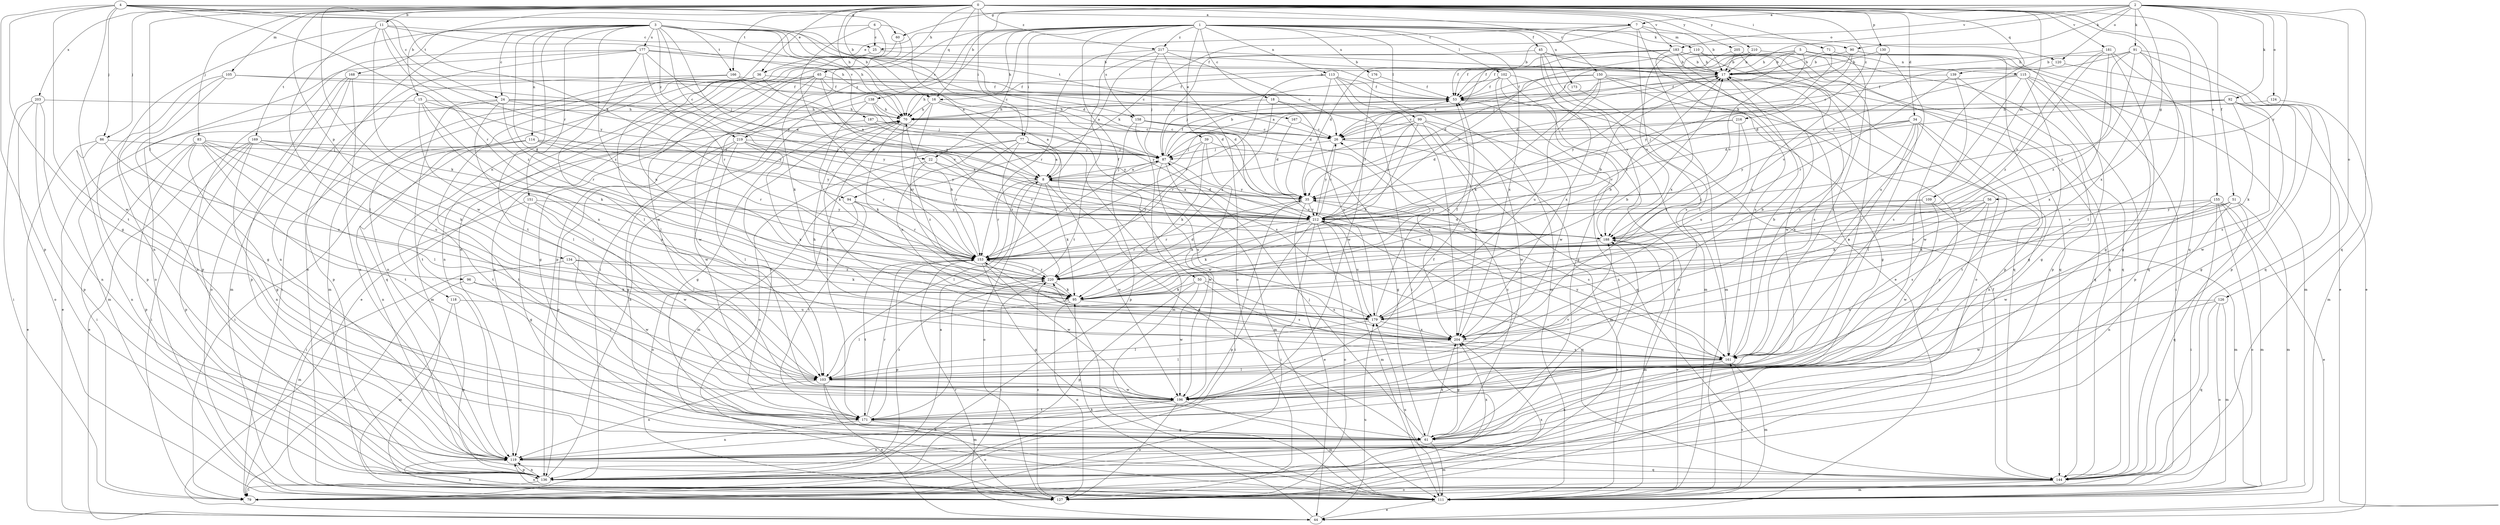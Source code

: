 strict digraph  {
0;
1;
2;
3;
4;
5;
6;
7;
8;
11;
15;
16;
17;
18;
22;
24;
25;
26;
34;
35;
36;
39;
44;
45;
50;
51;
53;
56;
60;
61;
65;
70;
71;
77;
79;
83;
86;
87;
90;
91;
92;
94;
95;
96;
99;
102;
103;
105;
109;
110;
111;
113;
114;
115;
118;
119;
120;
124;
126;
127;
130;
134;
136;
138;
139;
144;
150;
151;
153;
155;
158;
161;
166;
167;
168;
169;
171;
173;
176;
177;
179;
181;
183;
187;
188;
196;
203;
204;
205;
210;
212;
216;
217;
219;
220;
0 -> 11  [label=b];
0 -> 15  [label=b];
0 -> 16  [label=b];
0 -> 34  [label=d];
0 -> 36  [label=e];
0 -> 65  [label=h];
0 -> 70  [label=h];
0 -> 71  [label=i];
0 -> 77  [label=i];
0 -> 83  [label=j];
0 -> 86  [label=j];
0 -> 96  [label=l];
0 -> 105  [label=m];
0 -> 109  [label=m];
0 -> 130  [label=p];
0 -> 134  [label=p];
0 -> 138  [label=q];
0 -> 139  [label=q];
0 -> 144  [label=q];
0 -> 150  [label=r];
0 -> 155  [label=s];
0 -> 166  [label=t];
0 -> 181  [label=v];
0 -> 183  [label=v];
0 -> 196  [label=w];
0 -> 203  [label=x];
0 -> 204  [label=x];
0 -> 205  [label=y];
0 -> 210  [label=y];
0 -> 216  [label=z];
0 -> 217  [label=z];
1 -> 18  [label=c];
1 -> 22  [label=c];
1 -> 36  [label=e];
1 -> 39  [label=e];
1 -> 44  [label=e];
1 -> 45  [label=f];
1 -> 50  [label=f];
1 -> 70  [label=h];
1 -> 77  [label=i];
1 -> 79  [label=i];
1 -> 90  [label=k];
1 -> 99  [label=l];
1 -> 102  [label=l];
1 -> 113  [label=n];
1 -> 120  [label=o];
1 -> 136  [label=p];
1 -> 158  [label=s];
1 -> 173  [label=u];
1 -> 176  [label=u];
1 -> 204  [label=x];
1 -> 217  [label=z];
1 -> 219  [label=z];
2 -> 7  [label=a];
2 -> 16  [label=b];
2 -> 51  [label=f];
2 -> 56  [label=g];
2 -> 60  [label=g];
2 -> 70  [label=h];
2 -> 90  [label=k];
2 -> 91  [label=k];
2 -> 92  [label=k];
2 -> 120  [label=o];
2 -> 124  [label=o];
2 -> 126  [label=o];
2 -> 144  [label=q];
2 -> 183  [label=v];
2 -> 212  [label=y];
3 -> 16  [label=b];
3 -> 22  [label=c];
3 -> 24  [label=c];
3 -> 53  [label=f];
3 -> 70  [label=h];
3 -> 114  [label=n];
3 -> 127  [label=o];
3 -> 151  [label=r];
3 -> 153  [label=r];
3 -> 158  [label=s];
3 -> 166  [label=t];
3 -> 167  [label=t];
3 -> 168  [label=t];
3 -> 169  [label=t];
3 -> 171  [label=t];
3 -> 177  [label=u];
3 -> 187  [label=v];
3 -> 212  [label=y];
3 -> 219  [label=z];
3 -> 220  [label=z];
4 -> 7  [label=a];
4 -> 24  [label=c];
4 -> 35  [label=d];
4 -> 60  [label=g];
4 -> 61  [label=g];
4 -> 86  [label=j];
4 -> 94  [label=k];
4 -> 136  [label=p];
4 -> 153  [label=r];
4 -> 171  [label=t];
4 -> 196  [label=w];
5 -> 16  [label=b];
5 -> 17  [label=b];
5 -> 53  [label=f];
5 -> 61  [label=g];
5 -> 87  [label=j];
5 -> 115  [label=n];
5 -> 161  [label=s];
5 -> 188  [label=v];
6 -> 8  [label=a];
6 -> 25  [label=c];
6 -> 118  [label=n];
6 -> 153  [label=r];
6 -> 179  [label=u];
7 -> 17  [label=b];
7 -> 25  [label=c];
7 -> 35  [label=d];
7 -> 94  [label=k];
7 -> 103  [label=l];
7 -> 110  [label=m];
7 -> 204  [label=x];
8 -> 35  [label=d];
8 -> 87  [label=j];
8 -> 95  [label=k];
8 -> 103  [label=l];
8 -> 127  [label=o];
8 -> 153  [label=r];
8 -> 179  [label=u];
8 -> 188  [label=v];
8 -> 196  [label=w];
11 -> 25  [label=c];
11 -> 70  [label=h];
11 -> 95  [label=k];
11 -> 103  [label=l];
11 -> 119  [label=n];
11 -> 212  [label=y];
11 -> 220  [label=z];
15 -> 44  [label=e];
15 -> 70  [label=h];
15 -> 95  [label=k];
15 -> 103  [label=l];
15 -> 204  [label=x];
15 -> 212  [label=y];
16 -> 8  [label=a];
16 -> 70  [label=h];
16 -> 161  [label=s];
16 -> 171  [label=t];
16 -> 220  [label=z];
17 -> 53  [label=f];
17 -> 161  [label=s];
17 -> 212  [label=y];
18 -> 70  [label=h];
18 -> 144  [label=q];
18 -> 179  [label=u];
18 -> 220  [label=z];
22 -> 8  [label=a];
22 -> 111  [label=m];
22 -> 188  [label=v];
22 -> 220  [label=z];
24 -> 35  [label=d];
24 -> 70  [label=h];
24 -> 103  [label=l];
24 -> 111  [label=m];
24 -> 153  [label=r];
24 -> 171  [label=t];
24 -> 212  [label=y];
25 -> 17  [label=b];
25 -> 119  [label=n];
26 -> 87  [label=j];
26 -> 111  [label=m];
26 -> 212  [label=y];
34 -> 26  [label=c];
34 -> 87  [label=j];
34 -> 103  [label=l];
34 -> 119  [label=n];
34 -> 161  [label=s];
34 -> 171  [label=t];
34 -> 204  [label=x];
34 -> 212  [label=y];
35 -> 8  [label=a];
35 -> 44  [label=e];
35 -> 79  [label=i];
35 -> 95  [label=k];
35 -> 161  [label=s];
35 -> 212  [label=y];
36 -> 8  [label=a];
36 -> 53  [label=f];
36 -> 103  [label=l];
36 -> 111  [label=m];
36 -> 119  [label=n];
36 -> 144  [label=q];
39 -> 61  [label=g];
39 -> 87  [label=j];
39 -> 95  [label=k];
39 -> 196  [label=w];
39 -> 220  [label=z];
44 -> 95  [label=k];
44 -> 153  [label=r];
44 -> 179  [label=u];
45 -> 8  [label=a];
45 -> 17  [label=b];
45 -> 144  [label=q];
45 -> 161  [label=s];
45 -> 188  [label=v];
45 -> 204  [label=x];
50 -> 95  [label=k];
50 -> 136  [label=p];
50 -> 161  [label=s];
50 -> 196  [label=w];
50 -> 204  [label=x];
51 -> 95  [label=k];
51 -> 111  [label=m];
51 -> 119  [label=n];
51 -> 144  [label=q];
51 -> 153  [label=r];
51 -> 212  [label=y];
53 -> 70  [label=h];
53 -> 119  [label=n];
56 -> 95  [label=k];
56 -> 161  [label=s];
56 -> 171  [label=t];
56 -> 212  [label=y];
56 -> 220  [label=z];
60 -> 119  [label=n];
60 -> 196  [label=w];
61 -> 26  [label=c];
61 -> 87  [label=j];
61 -> 111  [label=m];
61 -> 119  [label=n];
61 -> 204  [label=x];
65 -> 35  [label=d];
65 -> 44  [label=e];
65 -> 53  [label=f];
65 -> 61  [label=g];
65 -> 95  [label=k];
65 -> 119  [label=n];
65 -> 188  [label=v];
65 -> 196  [label=w];
70 -> 26  [label=c];
70 -> 61  [label=g];
70 -> 95  [label=k];
70 -> 153  [label=r];
70 -> 171  [label=t];
70 -> 204  [label=x];
71 -> 17  [label=b];
71 -> 136  [label=p];
71 -> 212  [label=y];
77 -> 8  [label=a];
77 -> 87  [label=j];
77 -> 127  [label=o];
77 -> 144  [label=q];
77 -> 153  [label=r];
77 -> 161  [label=s];
77 -> 179  [label=u];
77 -> 220  [label=z];
79 -> 188  [label=v];
83 -> 61  [label=g];
83 -> 79  [label=i];
83 -> 87  [label=j];
83 -> 95  [label=k];
83 -> 103  [label=l];
83 -> 136  [label=p];
83 -> 171  [label=t];
83 -> 179  [label=u];
86 -> 44  [label=e];
86 -> 87  [label=j];
86 -> 119  [label=n];
86 -> 179  [label=u];
87 -> 8  [label=a];
87 -> 17  [label=b];
87 -> 53  [label=f];
87 -> 111  [label=m];
87 -> 153  [label=r];
87 -> 196  [label=w];
87 -> 212  [label=y];
90 -> 17  [label=b];
90 -> 35  [label=d];
90 -> 44  [label=e];
90 -> 136  [label=p];
90 -> 220  [label=z];
91 -> 17  [label=b];
91 -> 26  [label=c];
91 -> 103  [label=l];
91 -> 136  [label=p];
91 -> 144  [label=q];
91 -> 153  [label=r];
91 -> 220  [label=z];
92 -> 26  [label=c];
92 -> 35  [label=d];
92 -> 61  [label=g];
92 -> 70  [label=h];
92 -> 95  [label=k];
92 -> 161  [label=s];
92 -> 196  [label=w];
94 -> 127  [label=o];
94 -> 153  [label=r];
94 -> 171  [label=t];
94 -> 212  [label=y];
95 -> 17  [label=b];
95 -> 103  [label=l];
95 -> 127  [label=o];
95 -> 179  [label=u];
96 -> 79  [label=i];
96 -> 95  [label=k];
96 -> 103  [label=l];
99 -> 26  [label=c];
99 -> 95  [label=k];
99 -> 153  [label=r];
99 -> 188  [label=v];
99 -> 196  [label=w];
99 -> 204  [label=x];
99 -> 212  [label=y];
102 -> 53  [label=f];
102 -> 61  [label=g];
102 -> 87  [label=j];
102 -> 111  [label=m];
102 -> 127  [label=o];
102 -> 196  [label=w];
103 -> 44  [label=e];
103 -> 111  [label=m];
103 -> 119  [label=n];
103 -> 196  [label=w];
105 -> 8  [label=a];
105 -> 53  [label=f];
105 -> 61  [label=g];
105 -> 119  [label=n];
105 -> 136  [label=p];
109 -> 111  [label=m];
109 -> 188  [label=v];
109 -> 196  [label=w];
109 -> 212  [label=y];
110 -> 17  [label=b];
110 -> 103  [label=l];
110 -> 161  [label=s];
110 -> 188  [label=v];
110 -> 212  [label=y];
111 -> 44  [label=e];
111 -> 119  [label=n];
111 -> 161  [label=s];
111 -> 179  [label=u];
111 -> 188  [label=v];
111 -> 220  [label=z];
113 -> 35  [label=d];
113 -> 53  [label=f];
113 -> 70  [label=h];
113 -> 79  [label=i];
113 -> 111  [label=m];
113 -> 153  [label=r];
113 -> 204  [label=x];
114 -> 79  [label=i];
114 -> 87  [label=j];
114 -> 119  [label=n];
114 -> 153  [label=r];
114 -> 171  [label=t];
114 -> 212  [label=y];
115 -> 53  [label=f];
115 -> 61  [label=g];
115 -> 79  [label=i];
115 -> 111  [label=m];
115 -> 136  [label=p];
115 -> 161  [label=s];
115 -> 188  [label=v];
118 -> 111  [label=m];
118 -> 136  [label=p];
118 -> 179  [label=u];
119 -> 136  [label=p];
119 -> 144  [label=q];
119 -> 204  [label=x];
120 -> 44  [label=e];
120 -> 171  [label=t];
124 -> 70  [label=h];
124 -> 111  [label=m];
126 -> 111  [label=m];
126 -> 127  [label=o];
126 -> 144  [label=q];
126 -> 179  [label=u];
126 -> 196  [label=w];
127 -> 119  [label=n];
127 -> 204  [label=x];
127 -> 220  [label=z];
130 -> 17  [label=b];
130 -> 35  [label=d];
130 -> 179  [label=u];
134 -> 95  [label=k];
134 -> 111  [label=m];
134 -> 196  [label=w];
134 -> 220  [label=z];
136 -> 8  [label=a];
136 -> 70  [label=h];
136 -> 79  [label=i];
136 -> 119  [label=n];
138 -> 70  [label=h];
138 -> 87  [label=j];
138 -> 95  [label=k];
138 -> 111  [label=m];
138 -> 212  [label=y];
139 -> 53  [label=f];
139 -> 61  [label=g];
139 -> 153  [label=r];
139 -> 196  [label=w];
144 -> 53  [label=f];
144 -> 111  [label=m];
144 -> 127  [label=o];
150 -> 26  [label=c];
150 -> 53  [label=f];
150 -> 61  [label=g];
150 -> 95  [label=k];
150 -> 136  [label=p];
150 -> 144  [label=q];
150 -> 179  [label=u];
151 -> 61  [label=g];
151 -> 79  [label=i];
151 -> 103  [label=l];
151 -> 196  [label=w];
151 -> 212  [label=y];
153 -> 17  [label=b];
153 -> 61  [label=g];
153 -> 70  [label=h];
153 -> 136  [label=p];
153 -> 171  [label=t];
153 -> 196  [label=w];
153 -> 220  [label=z];
155 -> 44  [label=e];
155 -> 79  [label=i];
155 -> 111  [label=m];
155 -> 127  [label=o];
155 -> 188  [label=v];
155 -> 196  [label=w];
155 -> 212  [label=y];
158 -> 26  [label=c];
158 -> 111  [label=m];
158 -> 136  [label=p];
158 -> 161  [label=s];
158 -> 204  [label=x];
161 -> 17  [label=b];
161 -> 70  [label=h];
161 -> 103  [label=l];
161 -> 111  [label=m];
161 -> 119  [label=n];
161 -> 212  [label=y];
166 -> 35  [label=d];
166 -> 53  [label=f];
166 -> 79  [label=i];
166 -> 136  [label=p];
166 -> 212  [label=y];
167 -> 26  [label=c];
167 -> 35  [label=d];
168 -> 53  [label=f];
168 -> 111  [label=m];
168 -> 119  [label=n];
168 -> 127  [label=o];
168 -> 136  [label=p];
169 -> 44  [label=e];
169 -> 79  [label=i];
169 -> 87  [label=j];
169 -> 119  [label=n];
169 -> 136  [label=p];
169 -> 171  [label=t];
169 -> 204  [label=x];
171 -> 53  [label=f];
171 -> 61  [label=g];
171 -> 119  [label=n];
171 -> 127  [label=o];
171 -> 153  [label=r];
171 -> 220  [label=z];
173 -> 111  [label=m];
176 -> 53  [label=f];
176 -> 196  [label=w];
177 -> 17  [label=b];
177 -> 26  [label=c];
177 -> 87  [label=j];
177 -> 103  [label=l];
177 -> 119  [label=n];
177 -> 127  [label=o];
177 -> 136  [label=p];
177 -> 153  [label=r];
179 -> 17  [label=b];
179 -> 53  [label=f];
179 -> 103  [label=l];
179 -> 204  [label=x];
181 -> 17  [label=b];
181 -> 61  [label=g];
181 -> 144  [label=q];
181 -> 188  [label=v];
181 -> 204  [label=x];
181 -> 220  [label=z];
183 -> 8  [label=a];
183 -> 17  [label=b];
183 -> 53  [label=f];
183 -> 87  [label=j];
183 -> 127  [label=o];
183 -> 144  [label=q];
183 -> 161  [label=s];
183 -> 196  [label=w];
187 -> 26  [label=c];
187 -> 196  [label=w];
187 -> 212  [label=y];
188 -> 35  [label=d];
188 -> 111  [label=m];
188 -> 153  [label=r];
196 -> 111  [label=m];
196 -> 119  [label=n];
196 -> 127  [label=o];
196 -> 171  [label=t];
196 -> 188  [label=v];
203 -> 70  [label=h];
203 -> 79  [label=i];
203 -> 119  [label=n];
203 -> 127  [label=o];
203 -> 136  [label=p];
204 -> 17  [label=b];
204 -> 61  [label=g];
204 -> 103  [label=l];
204 -> 153  [label=r];
204 -> 161  [label=s];
205 -> 17  [label=b];
205 -> 53  [label=f];
205 -> 144  [label=q];
205 -> 179  [label=u];
210 -> 17  [label=b];
210 -> 35  [label=d];
210 -> 53  [label=f];
210 -> 144  [label=q];
212 -> 26  [label=c];
212 -> 53  [label=f];
212 -> 79  [label=i];
212 -> 95  [label=k];
212 -> 111  [label=m];
212 -> 127  [label=o];
212 -> 136  [label=p];
212 -> 144  [label=q];
212 -> 153  [label=r];
212 -> 179  [label=u];
212 -> 188  [label=v];
216 -> 26  [label=c];
216 -> 35  [label=d];
216 -> 179  [label=u];
216 -> 220  [label=z];
217 -> 17  [label=b];
217 -> 26  [label=c];
217 -> 87  [label=j];
217 -> 127  [label=o];
217 -> 153  [label=r];
217 -> 171  [label=t];
219 -> 61  [label=g];
219 -> 87  [label=j];
219 -> 103  [label=l];
219 -> 136  [label=p];
219 -> 153  [label=r];
219 -> 204  [label=x];
219 -> 212  [label=y];
220 -> 35  [label=d];
220 -> 79  [label=i];
220 -> 95  [label=k];
220 -> 153  [label=r];
}
